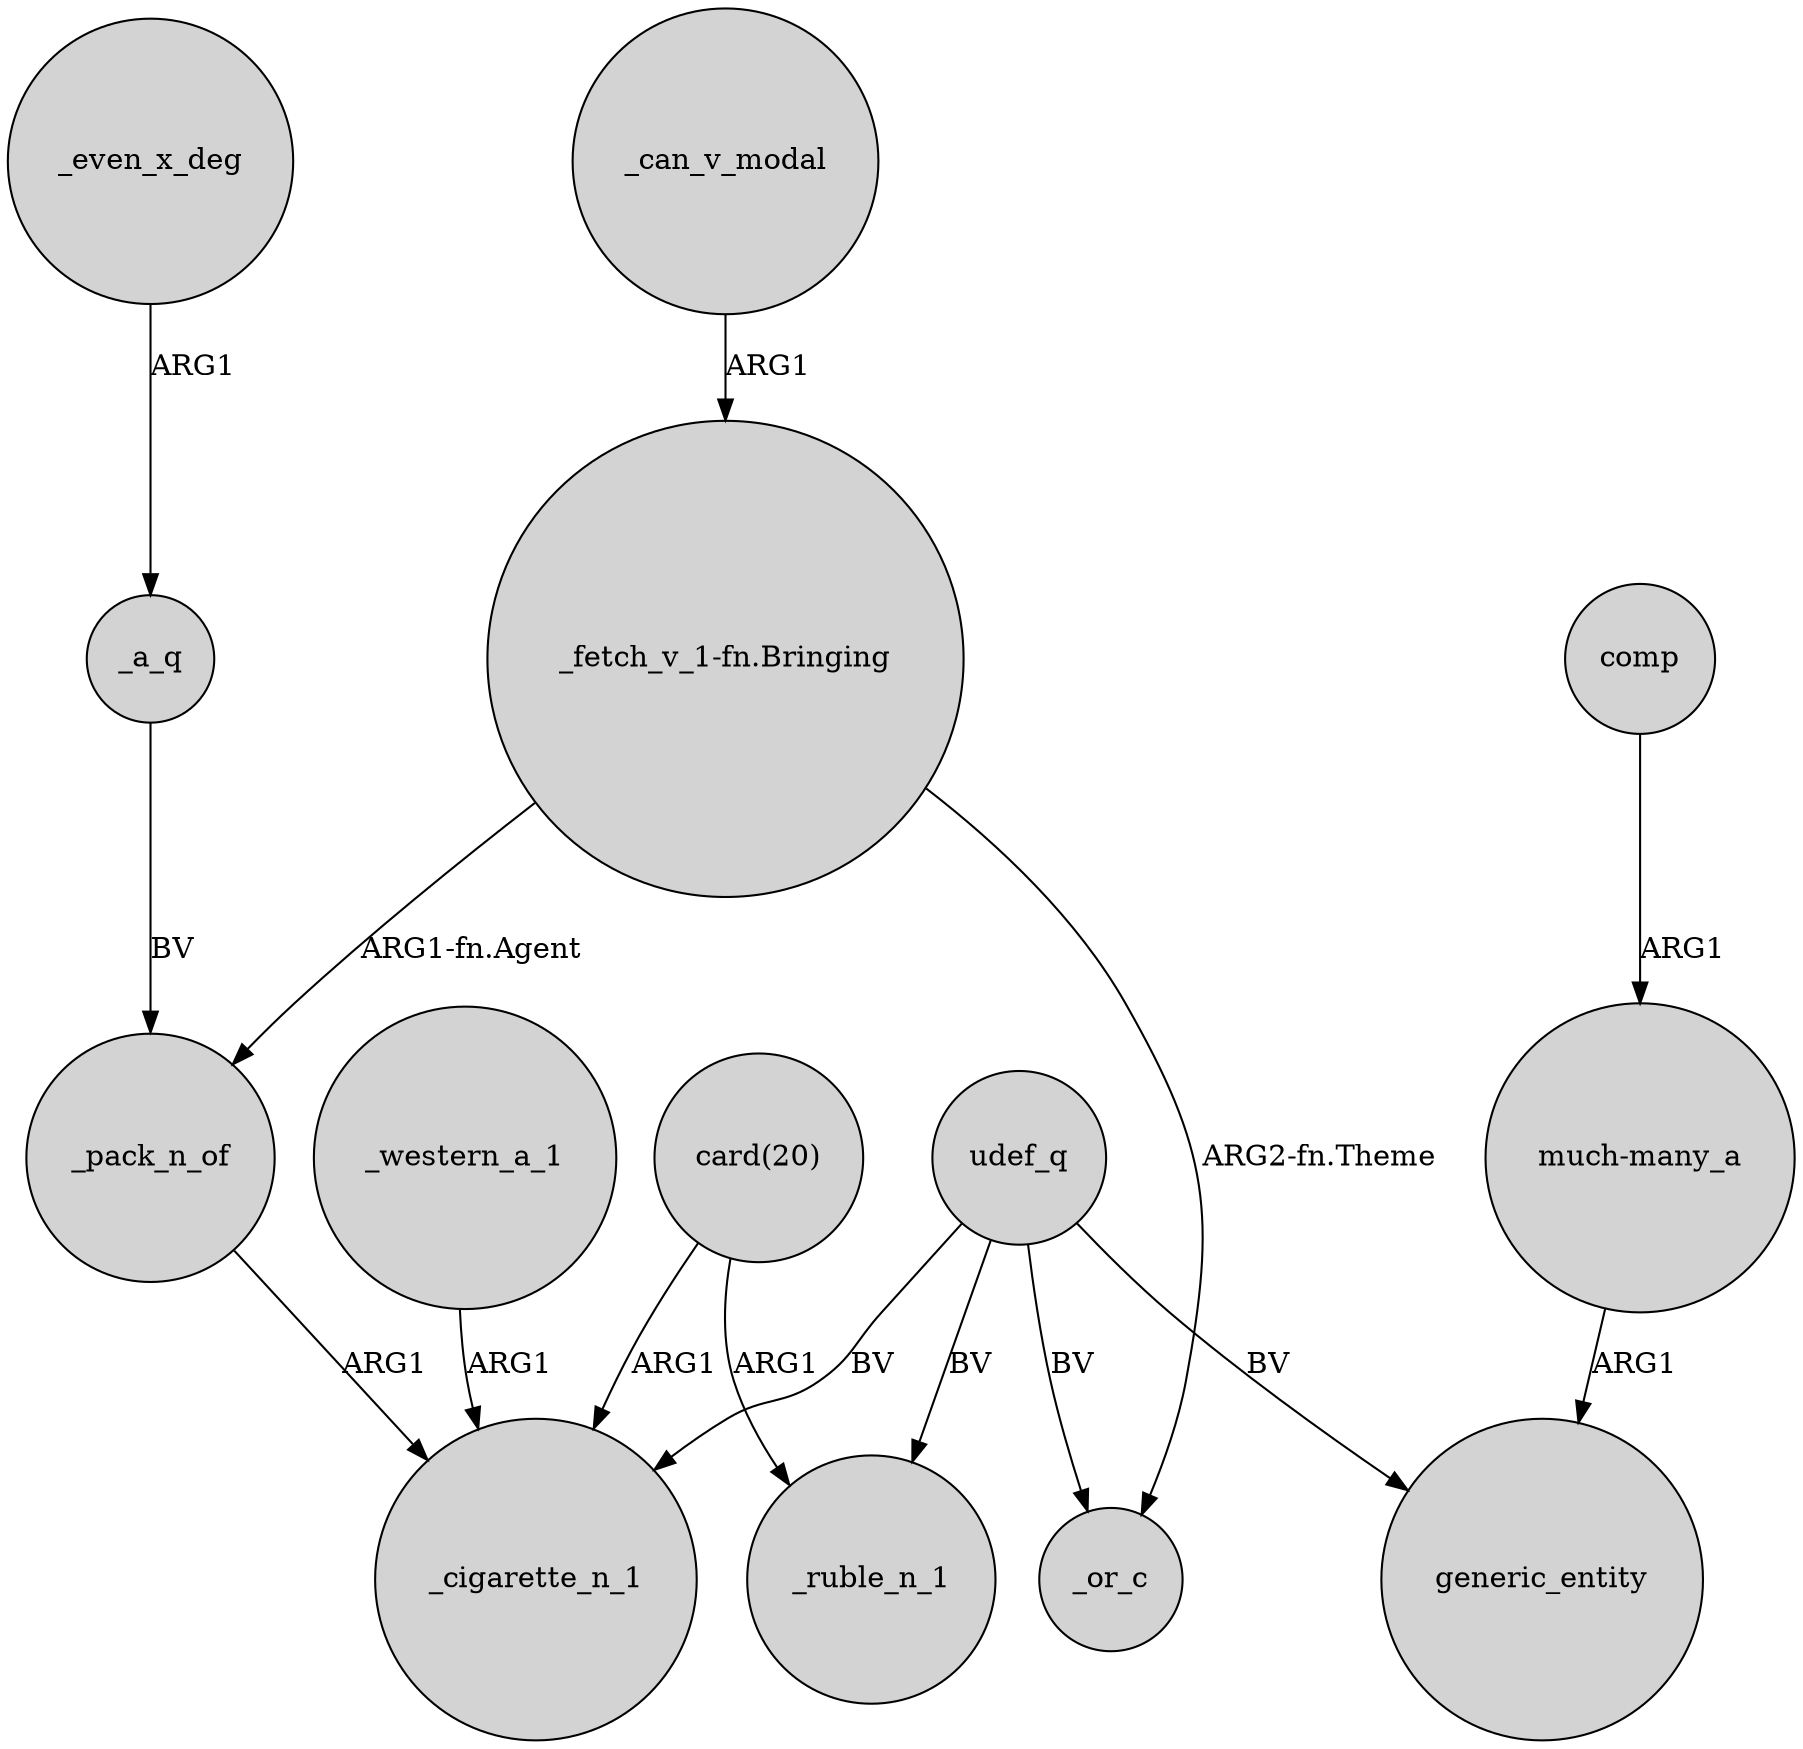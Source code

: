 digraph {
	node [shape=circle style=filled]
	_even_x_deg -> _a_q [label=ARG1]
	"_fetch_v_1-fn.Bringing" -> _or_c [label="ARG2-fn.Theme"]
	udef_q -> _ruble_n_1 [label=BV]
	udef_q -> _cigarette_n_1 [label=BV]
	_western_a_1 -> _cigarette_n_1 [label=ARG1]
	comp -> "much-many_a" [label=ARG1]
	udef_q -> generic_entity [label=BV]
	"card(20)" -> _cigarette_n_1 [label=ARG1]
	_a_q -> _pack_n_of [label=BV]
	_can_v_modal -> "_fetch_v_1-fn.Bringing" [label=ARG1]
	udef_q -> _or_c [label=BV]
	"much-many_a" -> generic_entity [label=ARG1]
	_pack_n_of -> _cigarette_n_1 [label=ARG1]
	"card(20)" -> _ruble_n_1 [label=ARG1]
	"_fetch_v_1-fn.Bringing" -> _pack_n_of [label="ARG1-fn.Agent"]
}
